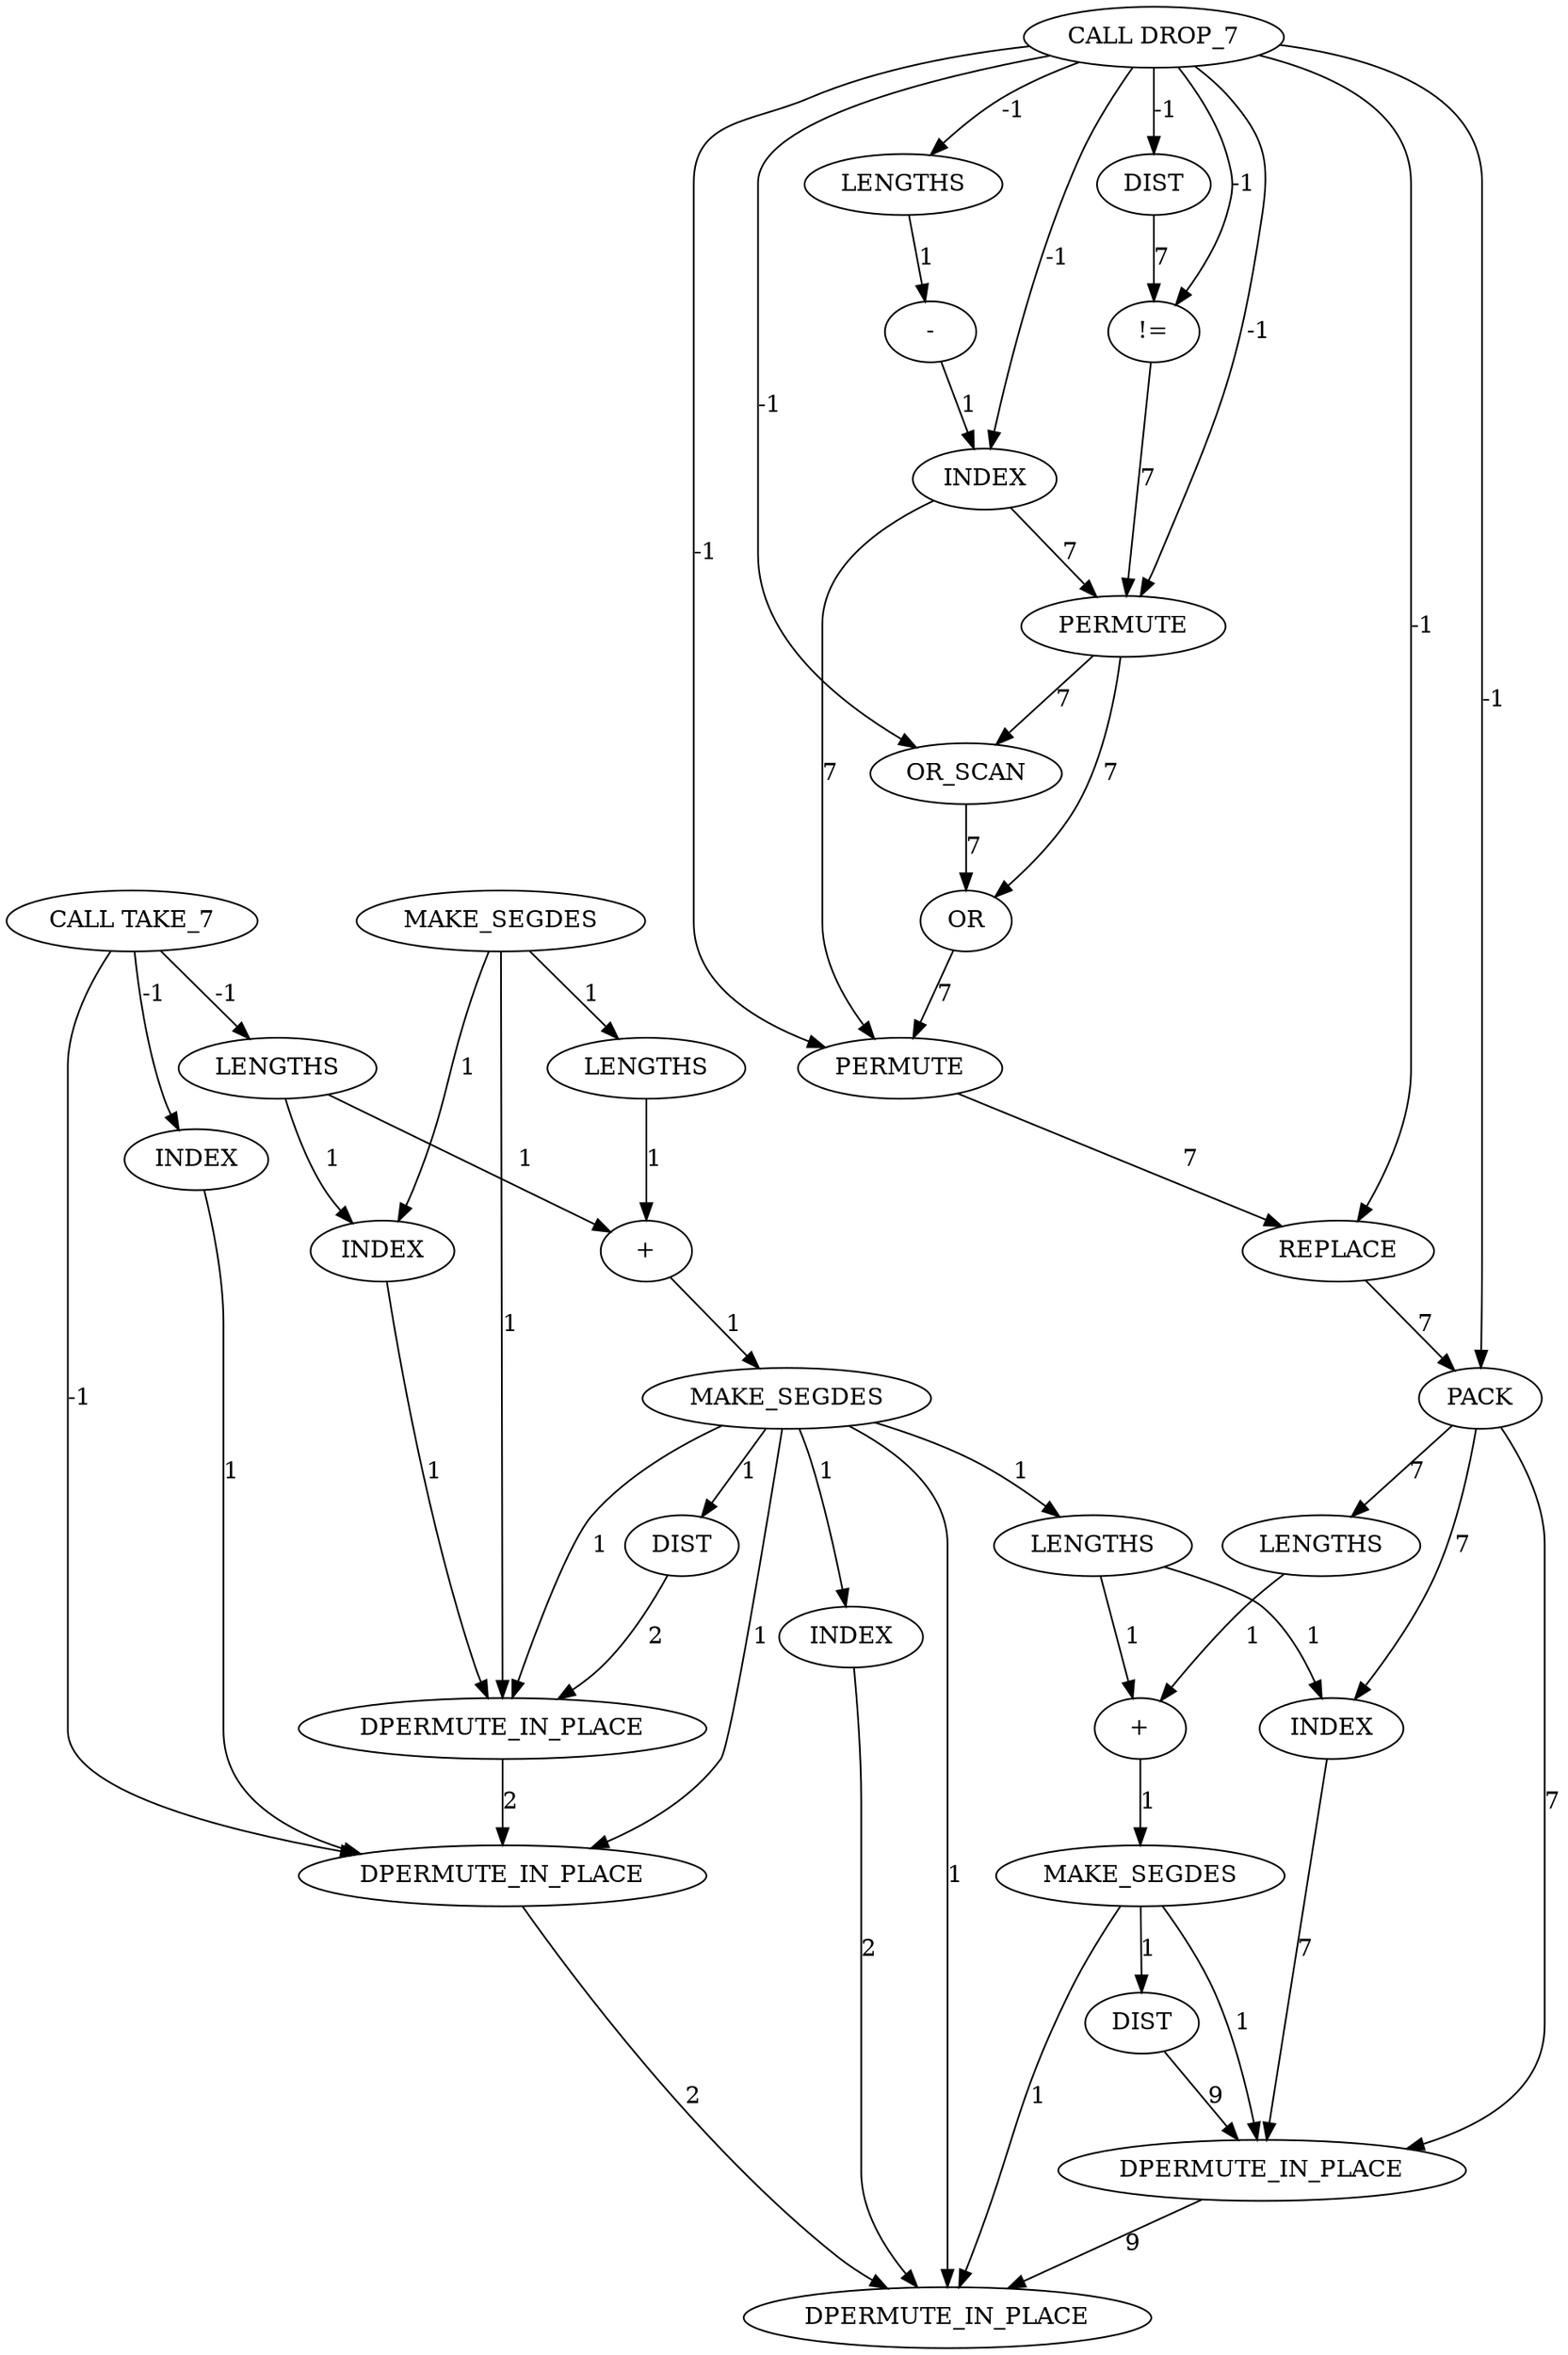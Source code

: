 digraph {
	maximal_independent_set_large_rmat_INST_5060 [label=INDEX cost=215]
	maximal_independent_set_large_rmat_INST_5243 [label=MAKE_SEGDES cost=43]
	maximal_independent_set_large_rmat_INST_5130 [label=INDEX cost=172]
	maximal_independent_set_large_rmat_INST_5070 [label=LENGTHS cost=43]
	maximal_independent_set_large_rmat_INST_5177 [label=PERMUTE cost=86]
	maximal_independent_set_large_rmat_INST_5203 [label=PACK cost=215]
	maximal_independent_set_large_rmat_INST_6015 [label=DPERMUTE_IN_PLACE cost=215]
	maximal_independent_set_large_rmat_INST_5082 [label=DIST cost=86]
	maximal_independent_set_large_rmat_INST_5219 [label=LENGTHS cost=43]
	maximal_independent_set_large_rmat_INST_5249 [label=DIST cost=86]
	maximal_independent_set_large_rmat_INST_5215 [label=INDEX cost=172]
	maximal_independent_set_large_rmat_INST_6016 [label=DPERMUTE_IN_PLACE cost=214]
	maximal_independent_set_large_rmat_INST_5122 [label="-" cost=43]
	maximal_independent_set_large_rmat_INST_5186 [label=REPLACE cost=430]
	maximal_independent_set_large_rmat_INST_5052 [label=LENGTHS cost=43]
	maximal_independent_set_large_rmat_INST_1216 [label=MAKE_SEGDES cost=1]
	maximal_independent_set_large_rmat_INST_5048 [label=INDEX cost=3698]
	maximal_independent_set_large_rmat_INST_1214 [label="CALL TAKE_7" cost=0]
	maximal_independent_set_large_rmat_INST_5113 [label=DIST cost=11567]
	maximal_independent_set_large_rmat_INST_6014 [label=DPERMUTE_IN_PLACE cost=172]
	maximal_independent_set_large_rmat_INST_5227 [label=INDEX cost=172]
	maximal_independent_set_large_rmat_INST_5155 [label=OR cost=215]
	maximal_independent_set_large_rmat_INST_5071 [label="+" cost=86]
	maximal_independent_set_large_rmat_INST_5076 [label=MAKE_SEGDES cost=43]
	maximal_independent_set_large_rmat_INST_5237 [label=LENGTHS cost=1]
	maximal_independent_set_large_rmat_INST_5238 [label="+" cost=86]
	maximal_independent_set_large_rmat_INST_1221 [label="CALL DROP_7" cost=0]
	maximal_independent_set_large_rmat_INST_6013 [label=DPERMUTE_IN_PLACE cost=559]
	maximal_independent_set_large_rmat_INST_5142 [label=OR_SCAN cost=387]
	maximal_independent_set_large_rmat_INST_5120 [label=LENGTHS cost=43]
	maximal_independent_set_large_rmat_INST_5138 [label=PERMUTE cost=258]
	maximal_independent_set_large_rmat_INST_5116 [label="!=" cost=2064]
	maximal_independent_set_large_rmat_INST_5060 -> maximal_independent_set_large_rmat_INST_6013 [label=1 cost=1]
	maximal_independent_set_large_rmat_INST_5243 -> maximal_independent_set_large_rmat_INST_5249 [label=1 cost=1]
	maximal_independent_set_large_rmat_INST_5243 -> maximal_independent_set_large_rmat_INST_6015 [label=1 cost=1]
	maximal_independent_set_large_rmat_INST_5243 -> maximal_independent_set_large_rmat_INST_6016 [label=1 cost=1]
	maximal_independent_set_large_rmat_INST_5130 -> maximal_independent_set_large_rmat_INST_5138 [label=7 cost=7]
	maximal_independent_set_large_rmat_INST_5130 -> maximal_independent_set_large_rmat_INST_5177 [label=7 cost=7]
	maximal_independent_set_large_rmat_INST_5070 -> maximal_independent_set_large_rmat_INST_5071 [label=1 cost=1]
	maximal_independent_set_large_rmat_INST_5177 -> maximal_independent_set_large_rmat_INST_5186 [label=7 cost=7]
	maximal_independent_set_large_rmat_INST_5203 -> maximal_independent_set_large_rmat_INST_5227 [label=7 cost=7]
	maximal_independent_set_large_rmat_INST_5203 -> maximal_independent_set_large_rmat_INST_5237 [label=7 cost=7]
	maximal_independent_set_large_rmat_INST_5203 -> maximal_independent_set_large_rmat_INST_6015 [label=7 cost=7]
	maximal_independent_set_large_rmat_INST_6015 -> maximal_independent_set_large_rmat_INST_6016 [label=9 cost=9]
	maximal_independent_set_large_rmat_INST_5082 -> maximal_independent_set_large_rmat_INST_6013 [label=2 cost=2]
	maximal_independent_set_large_rmat_INST_5219 -> maximal_independent_set_large_rmat_INST_5227 [label=1 cost=1]
	maximal_independent_set_large_rmat_INST_5219 -> maximal_independent_set_large_rmat_INST_5238 [label=1 cost=1]
	maximal_independent_set_large_rmat_INST_5249 -> maximal_independent_set_large_rmat_INST_6015 [label=9 cost=9]
	maximal_independent_set_large_rmat_INST_5215 -> maximal_independent_set_large_rmat_INST_6016 [label=2 cost=2]
	maximal_independent_set_large_rmat_INST_5122 -> maximal_independent_set_large_rmat_INST_5130 [label=1 cost=1]
	maximal_independent_set_large_rmat_INST_5186 -> maximal_independent_set_large_rmat_INST_5203 [label=7 cost=7]
	maximal_independent_set_large_rmat_INST_5052 -> maximal_independent_set_large_rmat_INST_5060 [label=1 cost=1]
	maximal_independent_set_large_rmat_INST_5052 -> maximal_independent_set_large_rmat_INST_5071 [label=1 cost=1]
	maximal_independent_set_large_rmat_INST_1216 -> maximal_independent_set_large_rmat_INST_5060 [label=1 cost=1]
	maximal_independent_set_large_rmat_INST_1216 -> maximal_independent_set_large_rmat_INST_5070 [label=1 cost=1]
	maximal_independent_set_large_rmat_INST_1216 -> maximal_independent_set_large_rmat_INST_6013 [label=1 cost=1]
	maximal_independent_set_large_rmat_INST_5048 -> maximal_independent_set_large_rmat_INST_6014 [label=1 cost=1]
	maximal_independent_set_large_rmat_INST_1214 -> maximal_independent_set_large_rmat_INST_5048 [label=-1 cost=-1]
	maximal_independent_set_large_rmat_INST_1214 -> maximal_independent_set_large_rmat_INST_5052 [label=-1 cost=-1]
	maximal_independent_set_large_rmat_INST_1214 -> maximal_independent_set_large_rmat_INST_6014 [label=-1 cost=-1]
	maximal_independent_set_large_rmat_INST_5113 -> maximal_independent_set_large_rmat_INST_5116 [label=7 cost=7]
	maximal_independent_set_large_rmat_INST_6014 -> maximal_independent_set_large_rmat_INST_6016 [label=2 cost=2]
	maximal_independent_set_large_rmat_INST_5227 -> maximal_independent_set_large_rmat_INST_6015 [label=7 cost=7]
	maximal_independent_set_large_rmat_INST_5155 -> maximal_independent_set_large_rmat_INST_5177 [label=7 cost=7]
	maximal_independent_set_large_rmat_INST_5071 -> maximal_independent_set_large_rmat_INST_5076 [label=1 cost=1]
	maximal_independent_set_large_rmat_INST_5076 -> maximal_independent_set_large_rmat_INST_5082 [label=1 cost=1]
	maximal_independent_set_large_rmat_INST_5076 -> maximal_independent_set_large_rmat_INST_6013 [label=1 cost=1]
	maximal_independent_set_large_rmat_INST_5076 -> maximal_independent_set_large_rmat_INST_6014 [label=1 cost=1]
	maximal_independent_set_large_rmat_INST_5076 -> maximal_independent_set_large_rmat_INST_5215 [label=1 cost=1]
	maximal_independent_set_large_rmat_INST_5076 -> maximal_independent_set_large_rmat_INST_5219 [label=1 cost=1]
	maximal_independent_set_large_rmat_INST_5076 -> maximal_independent_set_large_rmat_INST_6016 [label=1 cost=1]
	maximal_independent_set_large_rmat_INST_5237 -> maximal_independent_set_large_rmat_INST_5238 [label=1 cost=1]
	maximal_independent_set_large_rmat_INST_5238 -> maximal_independent_set_large_rmat_INST_5243 [label=1 cost=1]
	maximal_independent_set_large_rmat_INST_1221 -> maximal_independent_set_large_rmat_INST_5113 [label=-1 cost=-1]
	maximal_independent_set_large_rmat_INST_1221 -> maximal_independent_set_large_rmat_INST_5116 [label=-1 cost=-1]
	maximal_independent_set_large_rmat_INST_1221 -> maximal_independent_set_large_rmat_INST_5120 [label=-1 cost=-1]
	maximal_independent_set_large_rmat_INST_1221 -> maximal_independent_set_large_rmat_INST_5130 [label=-1 cost=-1]
	maximal_independent_set_large_rmat_INST_1221 -> maximal_independent_set_large_rmat_INST_5138 [label=-1 cost=-1]
	maximal_independent_set_large_rmat_INST_1221 -> maximal_independent_set_large_rmat_INST_5142 [label=-1 cost=-1]
	maximal_independent_set_large_rmat_INST_1221 -> maximal_independent_set_large_rmat_INST_5177 [label=-1 cost=-1]
	maximal_independent_set_large_rmat_INST_1221 -> maximal_independent_set_large_rmat_INST_5186 [label=-1 cost=-1]
	maximal_independent_set_large_rmat_INST_1221 -> maximal_independent_set_large_rmat_INST_5203 [label=-1 cost=-1]
	maximal_independent_set_large_rmat_INST_6013 -> maximal_independent_set_large_rmat_INST_6014 [label=2 cost=2]
	maximal_independent_set_large_rmat_INST_5142 -> maximal_independent_set_large_rmat_INST_5155 [label=7 cost=7]
	maximal_independent_set_large_rmat_INST_5120 -> maximal_independent_set_large_rmat_INST_5122 [label=1 cost=1]
	maximal_independent_set_large_rmat_INST_5138 -> maximal_independent_set_large_rmat_INST_5142 [label=7 cost=7]
	maximal_independent_set_large_rmat_INST_5138 -> maximal_independent_set_large_rmat_INST_5155 [label=7 cost=7]
	maximal_independent_set_large_rmat_INST_5116 -> maximal_independent_set_large_rmat_INST_5138 [label=7 cost=7]
}
